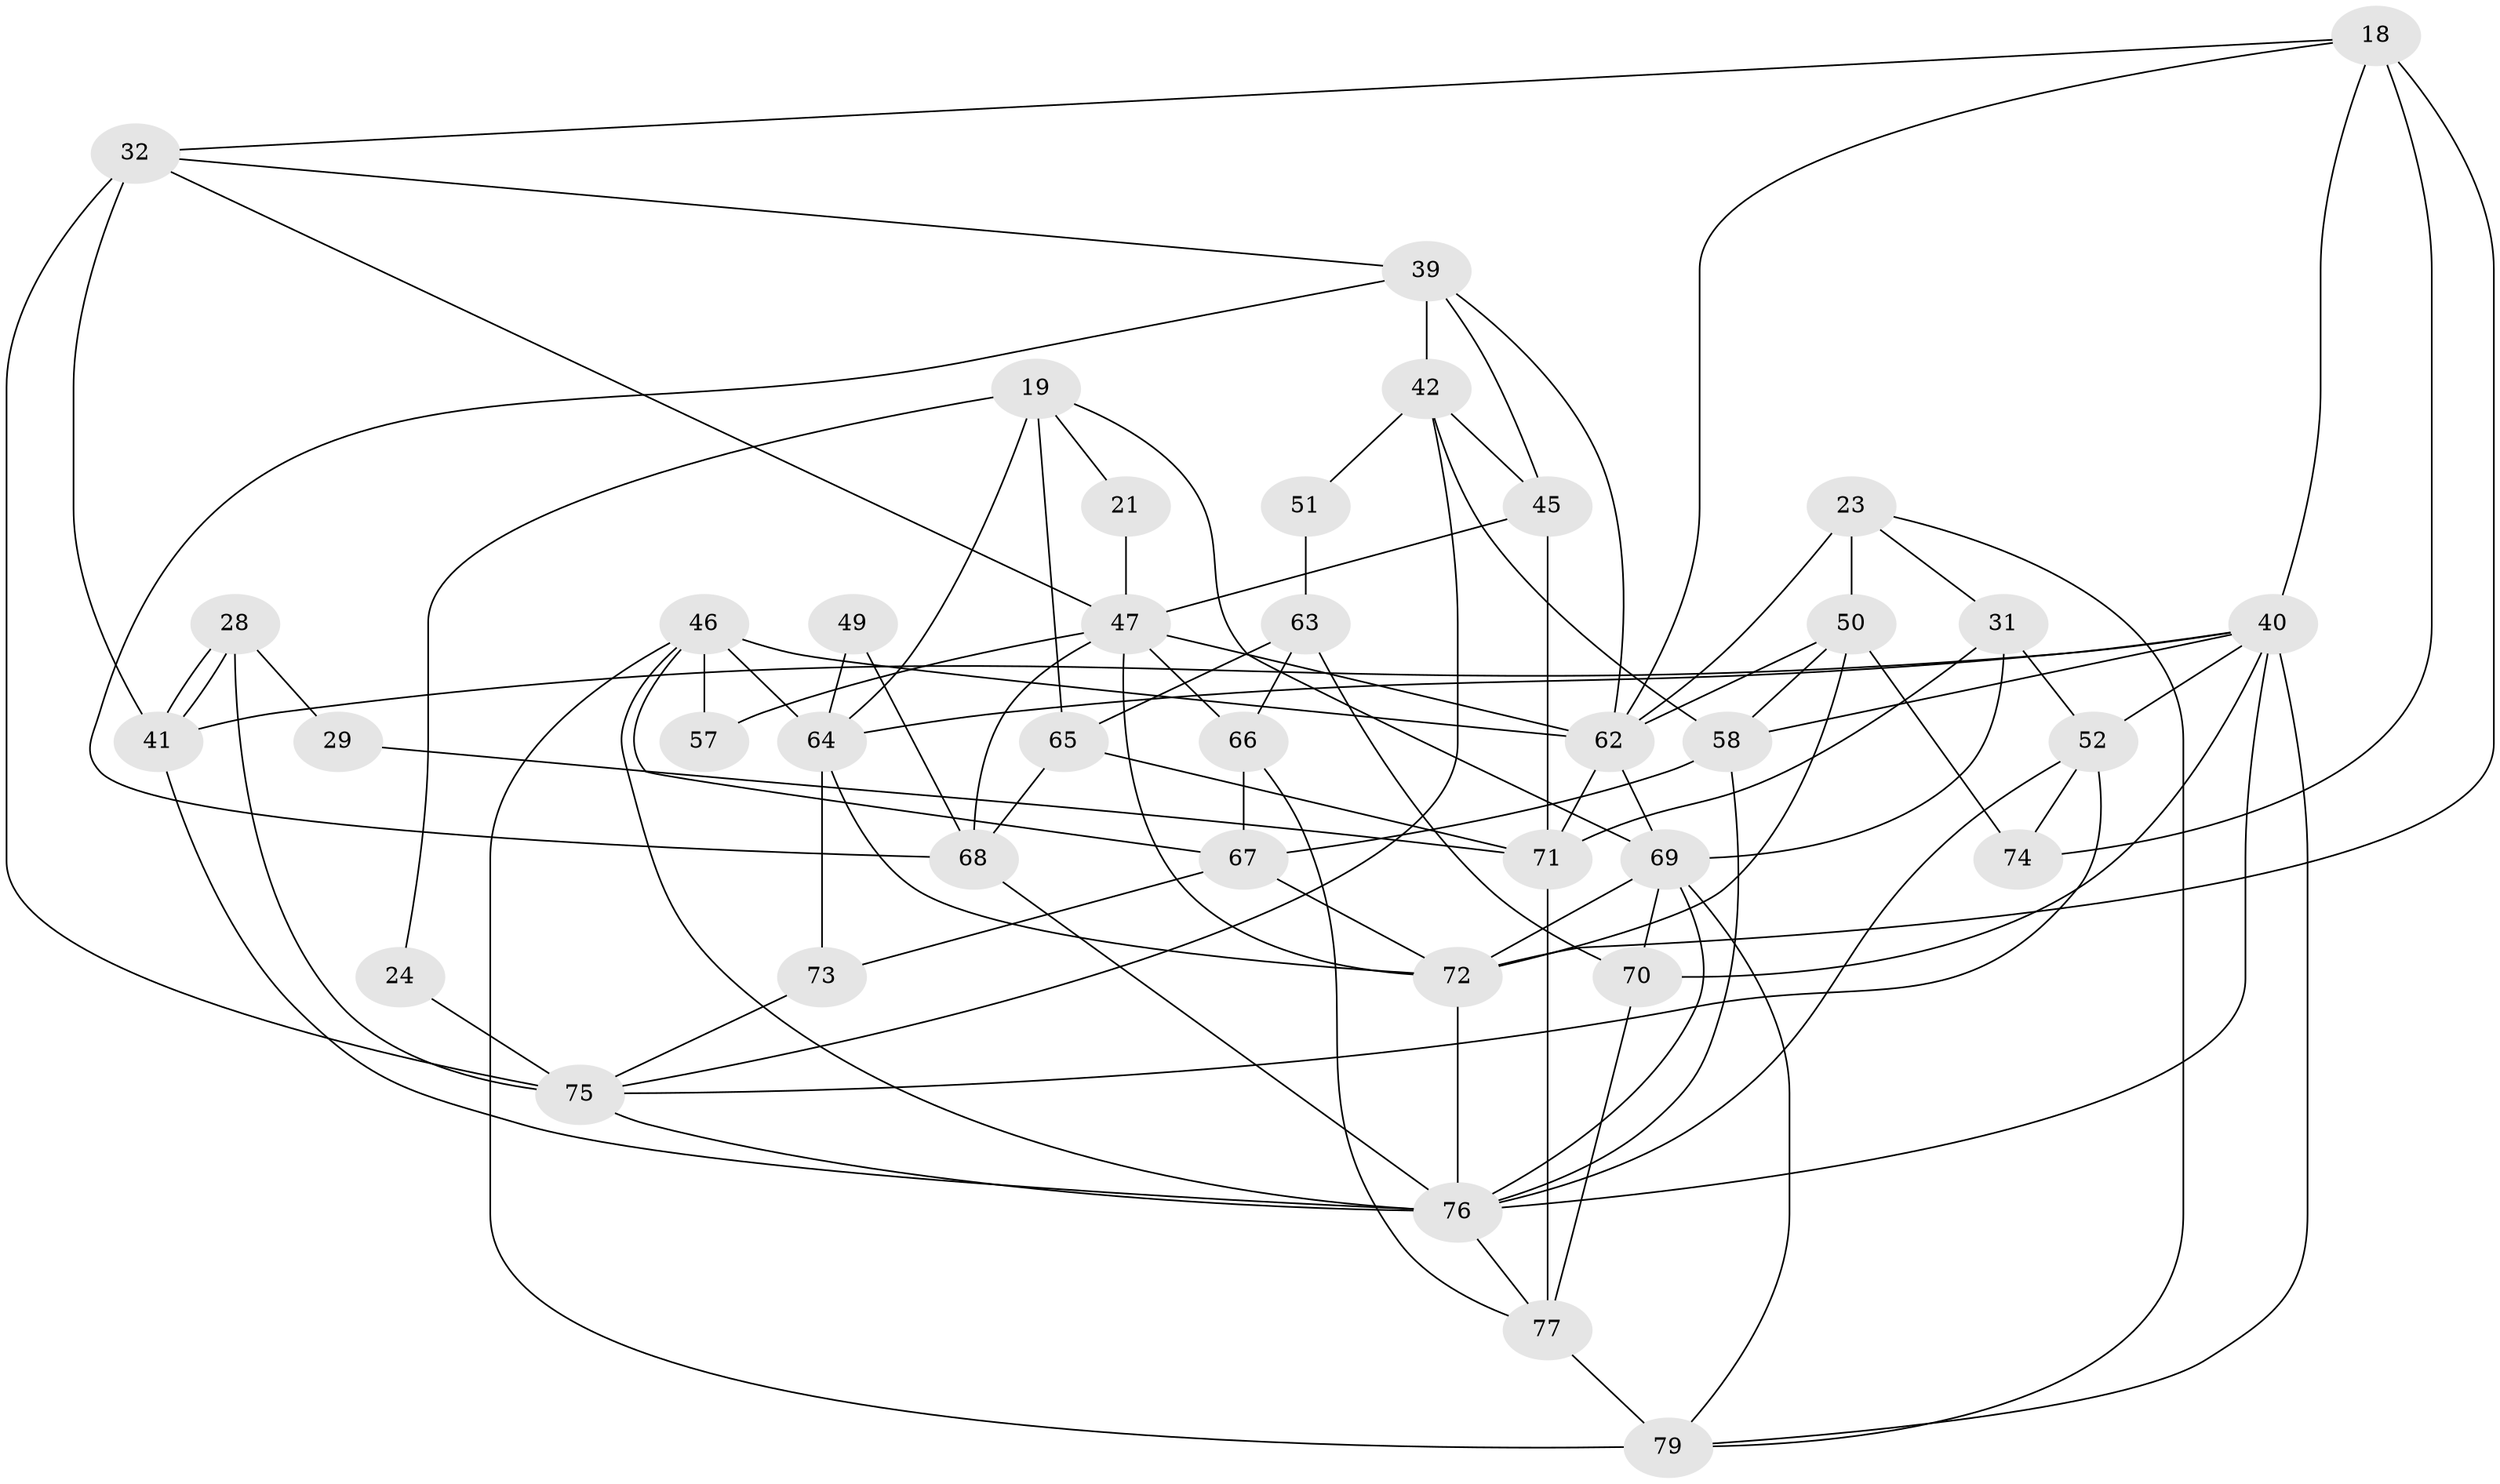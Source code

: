 // original degree distribution, {6: 0.11392405063291139, 4: 0.31645569620253167, 3: 0.16455696202531644, 5: 0.22784810126582278, 2: 0.16455696202531644, 7: 0.012658227848101266}
// Generated by graph-tools (version 1.1) at 2025/50/03/09/25 04:50:34]
// undirected, 39 vertices, 94 edges
graph export_dot {
graph [start="1"]
  node [color=gray90,style=filled];
  18;
  19;
  21;
  23;
  24;
  28;
  29;
  31 [super="+22"];
  32 [super="+12"];
  39;
  40 [super="+17"];
  41;
  42 [super="+8"];
  45 [super="+15"];
  46 [super="+11+33"];
  47 [super="+5+34"];
  49;
  50 [super="+37"];
  51;
  52;
  57;
  58;
  62 [super="+3+61+56"];
  63;
  64 [super="+59"];
  65;
  66 [super="+54"];
  67 [super="+44"];
  68 [super="+26"];
  69 [super="+4+38+25+30"];
  70 [super="+10"];
  71 [super="+36"];
  72 [super="+13+53+27"];
  73;
  74 [super="+35"];
  75 [super="+1"];
  76 [super="+55+60"];
  77 [super="+20"];
  79 [super="+78"];
  18 -- 32;
  18 -- 74 [weight=2];
  18 -- 72;
  18 -- 40;
  18 -- 62;
  19 -- 65;
  19 -- 21;
  19 -- 24;
  19 -- 64;
  19 -- 69;
  21 -- 47;
  23 -- 31;
  23 -- 50 [weight=2];
  23 -- 79;
  23 -- 62;
  24 -- 75;
  28 -- 41;
  28 -- 41;
  28 -- 29;
  28 -- 75;
  29 -- 71;
  31 -- 52 [weight=2];
  31 -- 71;
  31 -- 69 [weight=2];
  32 -- 39;
  32 -- 41;
  32 -- 75;
  32 -- 47;
  39 -- 42;
  39 -- 68;
  39 -- 45;
  39 -- 62;
  40 -- 79;
  40 -- 70;
  40 -- 64;
  40 -- 52;
  40 -- 41;
  40 -- 58;
  40 -- 76;
  41 -- 76;
  42 -- 51 [weight=2];
  42 -- 58;
  42 -- 45 [weight=2];
  42 -- 75;
  45 -- 71 [weight=2];
  45 -- 47;
  46 -- 62 [weight=2];
  46 -- 64 [weight=2];
  46 -- 79;
  46 -- 57;
  46 -- 67 [weight=2];
  46 -- 76;
  47 -- 68 [weight=2];
  47 -- 66;
  47 -- 62 [weight=3];
  47 -- 72 [weight=2];
  47 -- 57;
  49 -- 64;
  49 -- 68;
  50 -- 58;
  50 -- 74;
  50 -- 62;
  50 -- 72;
  51 -- 63;
  52 -- 74;
  52 -- 75;
  52 -- 76;
  58 -- 76;
  58 -- 67;
  62 -- 69 [weight=3];
  62 -- 71;
  63 -- 66 [weight=2];
  63 -- 65;
  63 -- 70;
  64 -- 73 [weight=2];
  64 -- 72;
  65 -- 71;
  65 -- 68;
  66 -- 77 [weight=2];
  66 -- 67;
  67 -- 72 [weight=2];
  67 -- 73;
  68 -- 76;
  69 -- 79;
  69 -- 76 [weight=2];
  69 -- 72;
  69 -- 70;
  70 -- 77;
  71 -- 77 [weight=2];
  72 -- 76;
  73 -- 75;
  75 -- 76 [weight=2];
  76 -- 77;
  77 -- 79 [weight=2];
}
